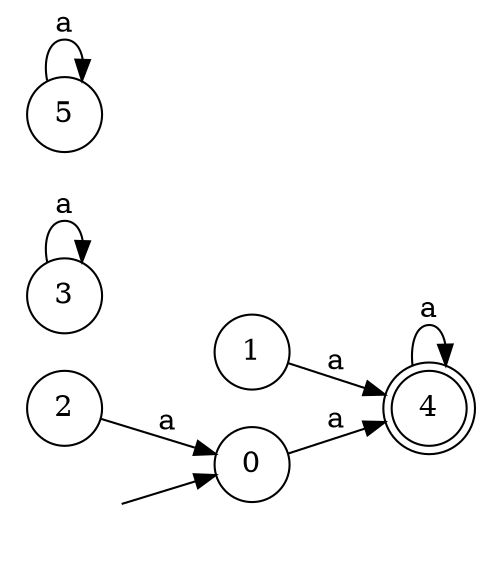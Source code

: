 digraph {
  rankdir=LR;
  0 [label="0", shape = circle];
  0 -> 4 [label="a"];
  1 [label="1", shape = circle];
  1 -> 4 [label="a"];
  2 [label="2", shape = circle];
  2 -> 0 [label="a"];
  3 [label="3", shape = circle];
  3 -> 3 [label="a"];
  4 [label="4", shape = doublecircle];
  4 -> 4 [label="a"];
  5 [label="5", shape = circle];
  5 -> 5 [label="a"];
  6 [label="", shape = plaintext];
  6 -> 0 [label=""];
}
